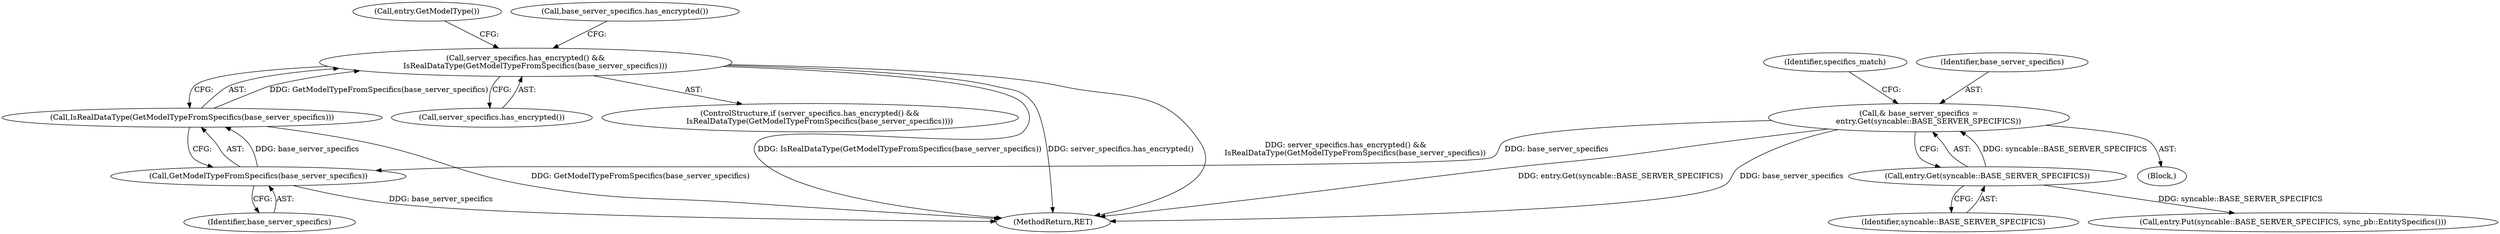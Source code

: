 digraph "0_Chrome_fcd3a7a671ecf2d5f46ea34787d27507a914d2f5_5@API" {
"1000265" [label="(Call,server_specifics.has_encrypted() &&\n        IsRealDataType(GetModelTypeFromSpecifics(base_server_specifics)))"];
"1000267" [label="(Call,IsRealDataType(GetModelTypeFromSpecifics(base_server_specifics)))"];
"1000268" [label="(Call,GetModelTypeFromSpecifics(base_server_specifics))"];
"1000203" [label="(Call,& base_server_specifics =\n        entry.Get(syncable::BASE_SERVER_SPECIFICS))"];
"1000205" [label="(Call,entry.Get(syncable::BASE_SERVER_SPECIFICS))"];
"1000206" [label="(Identifier,syncable::BASE_SERVER_SPECIFICS)"];
"1000205" [label="(Call,entry.Get(syncable::BASE_SERVER_SPECIFICS))"];
"1000430" [label="(Call,entry.Put(syncable::BASE_SERVER_SPECIFICS, sync_pb::EntitySpecifics()))"];
"1000204" [label="(Identifier,base_server_specifics)"];
"1000266" [label="(Call,server_specifics.has_encrypted())"];
"1000517" [label="(MethodReturn,RET)"];
"1000140" [label="(Block,)"];
"1000267" [label="(Call,IsRealDataType(GetModelTypeFromSpecifics(base_server_specifics)))"];
"1000269" [label="(Identifier,base_server_specifics)"];
"1000268" [label="(Call,GetModelTypeFromSpecifics(base_server_specifics))"];
"1000203" [label="(Call,& base_server_specifics =\n        entry.Get(syncable::BASE_SERVER_SPECIFICS))"];
"1000265" [label="(Call,server_specifics.has_encrypted() &&\n        IsRealDataType(GetModelTypeFromSpecifics(base_server_specifics)))"];
"1000294" [label="(Call,entry.GetModelType())"];
"1000274" [label="(Call,base_server_specifics.has_encrypted())"];
"1000264" [label="(ControlStructure,if (server_specifics.has_encrypted() &&\n        IsRealDataType(GetModelTypeFromSpecifics(base_server_specifics))))"];
"1000211" [label="(Identifier,specifics_match)"];
"1000265" -> "1000264"  [label="AST: "];
"1000265" -> "1000266"  [label="CFG: "];
"1000265" -> "1000267"  [label="CFG: "];
"1000266" -> "1000265"  [label="AST: "];
"1000267" -> "1000265"  [label="AST: "];
"1000274" -> "1000265"  [label="CFG: "];
"1000294" -> "1000265"  [label="CFG: "];
"1000265" -> "1000517"  [label="DDG: server_specifics.has_encrypted() &&\n        IsRealDataType(GetModelTypeFromSpecifics(base_server_specifics))"];
"1000265" -> "1000517"  [label="DDG: IsRealDataType(GetModelTypeFromSpecifics(base_server_specifics))"];
"1000265" -> "1000517"  [label="DDG: server_specifics.has_encrypted()"];
"1000267" -> "1000265"  [label="DDG: GetModelTypeFromSpecifics(base_server_specifics)"];
"1000267" -> "1000268"  [label="CFG: "];
"1000268" -> "1000267"  [label="AST: "];
"1000267" -> "1000517"  [label="DDG: GetModelTypeFromSpecifics(base_server_specifics)"];
"1000268" -> "1000267"  [label="DDG: base_server_specifics"];
"1000268" -> "1000269"  [label="CFG: "];
"1000269" -> "1000268"  [label="AST: "];
"1000268" -> "1000517"  [label="DDG: base_server_specifics"];
"1000203" -> "1000268"  [label="DDG: base_server_specifics"];
"1000203" -> "1000140"  [label="AST: "];
"1000203" -> "1000205"  [label="CFG: "];
"1000204" -> "1000203"  [label="AST: "];
"1000205" -> "1000203"  [label="AST: "];
"1000211" -> "1000203"  [label="CFG: "];
"1000203" -> "1000517"  [label="DDG: entry.Get(syncable::BASE_SERVER_SPECIFICS)"];
"1000203" -> "1000517"  [label="DDG: base_server_specifics"];
"1000205" -> "1000203"  [label="DDG: syncable::BASE_SERVER_SPECIFICS"];
"1000205" -> "1000206"  [label="CFG: "];
"1000206" -> "1000205"  [label="AST: "];
"1000205" -> "1000430"  [label="DDG: syncable::BASE_SERVER_SPECIFICS"];
}
